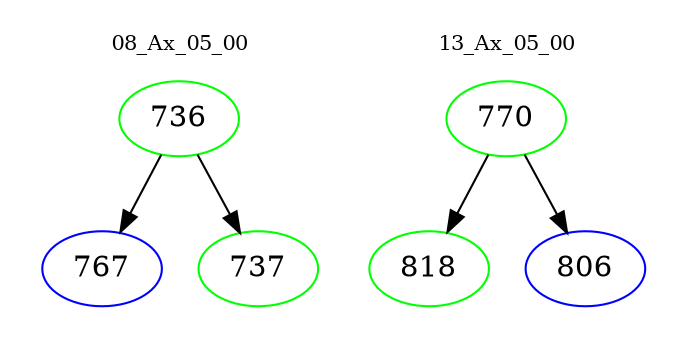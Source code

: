 digraph{
subgraph cluster_0 {
color = white
label = "08_Ax_05_00";
fontsize=10;
T0_736 [label="736", color="green"]
T0_736 -> T0_767 [color="black"]
T0_767 [label="767", color="blue"]
T0_736 -> T0_737 [color="black"]
T0_737 [label="737", color="green"]
}
subgraph cluster_1 {
color = white
label = "13_Ax_05_00";
fontsize=10;
T1_770 [label="770", color="green"]
T1_770 -> T1_818 [color="black"]
T1_818 [label="818", color="green"]
T1_770 -> T1_806 [color="black"]
T1_806 [label="806", color="blue"]
}
}
